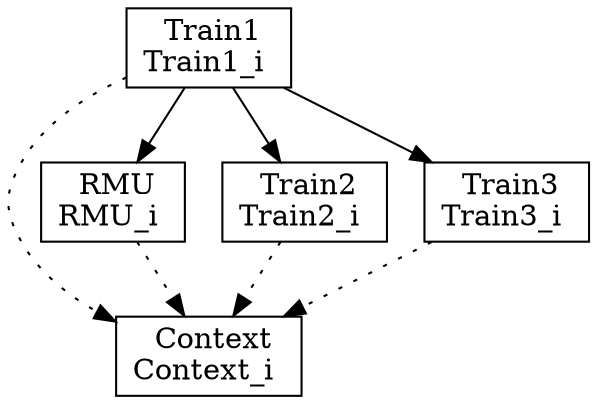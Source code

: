 digraph {
Context_i [ label=" Context\nContext_i " shape= box ]
RMU_i [ label=" RMU\nRMU_i " shape= box ]
Train1_i [ label=" Train1\nTrain1_i " shape= box ]
Train2_i [ label=" Train2\nTrain2_i " shape= box ]
Train3_i [ label=" Train3\nTrain3_i " shape= box ]

"RMU_i" -> "Context_i" [style= dotted ]
"Train1_i" -> "Context_i" [style= dotted ]
"Train1_i" -> "RMU_i" []
"Train1_i" -> "Train2_i" []
"Train1_i" -> "Train3_i" []
"Train2_i" -> "Context_i" [style= dotted ]
"Train3_i" -> "Context_i" [style= dotted ]
}

